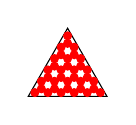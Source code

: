 \coordinate (b1) at (0.000,0.000);
\coordinate (b2) at (1.000,0.000);
\coordinate (b3) at (0.500,0.866);
\draw (b1) -- (b2) -- (b3) --cycle;
\draw[fill,red] (barycentric cs:b1=0.056,b2=0.056,b3=0.889) circle (0.5mm);
\draw[fill,red] (barycentric cs:b1=0.222,b2=0.056,b3=0.722) circle (0.5mm);
\draw[fill,red] (barycentric cs:b1=0.389,b2=0.056,b3=0.556) circle (0.5mm);
\draw[fill,red] (barycentric cs:b1=0.556,b2=0.056,b3=0.389) circle (0.5mm);
\draw[fill,red] (barycentric cs:b1=0.722,b2=0.056,b3=0.222) circle (0.5mm);
\draw[fill,red] (barycentric cs:b1=0.889,b2=0.056,b3=0.056) circle (0.5mm);
\draw[fill,red] (barycentric cs:b1=0.111,b2=0.111,b3=0.778) circle (0.5mm);
\draw[fill,red] (barycentric cs:b1=0.056,b2=0.222,b3=0.722) circle (0.5mm);
\draw[fill,red] (barycentric cs:b1=0.278,b2=0.111,b3=0.611) circle (0.5mm);
\draw[fill,red] (barycentric cs:b1=0.222,b2=0.222,b3=0.556) circle (0.5mm);
\draw[fill,red] (barycentric cs:b1=0.444,b2=0.111,b3=0.444) circle (0.5mm);
\draw[fill,red] (barycentric cs:b1=0.389,b2=0.222,b3=0.389) circle (0.5mm);
\draw[fill,red] (barycentric cs:b1=0.611,b2=0.111,b3=0.278) circle (0.5mm);
\draw[fill,red] (barycentric cs:b1=0.556,b2=0.222,b3=0.222) circle (0.5mm);
\draw[fill,red] (barycentric cs:b1=0.778,b2=0.111,b3=0.111) circle (0.5mm);
\draw[fill,red] (barycentric cs:b1=0.722,b2=0.222,b3=0.056) circle (0.5mm);
\draw[fill,red] (barycentric cs:b1=0.111,b2=0.278,b3=0.611) circle (0.5mm);
\draw[fill,red] (barycentric cs:b1=0.056,b2=0.389,b3=0.556) circle (0.5mm);
\draw[fill,red] (barycentric cs:b1=0.278,b2=0.278,b3=0.444) circle (0.5mm);
\draw[fill,red] (barycentric cs:b1=0.222,b2=0.389,b3=0.389) circle (0.5mm);
\draw[fill,red] (barycentric cs:b1=0.444,b2=0.278,b3=0.278) circle (0.5mm);
\draw[fill,red] (barycentric cs:b1=0.389,b2=0.389,b3=0.222) circle (0.5mm);
\draw[fill,red] (barycentric cs:b1=0.611,b2=0.278,b3=0.111) circle (0.5mm);
\draw[fill,red] (barycentric cs:b1=0.556,b2=0.389,b3=0.056) circle (0.5mm);
\draw[fill,red] (barycentric cs:b1=0.111,b2=0.444,b3=0.444) circle (0.5mm);
\draw[fill,red] (barycentric cs:b1=0.056,b2=0.556,b3=0.389) circle (0.5mm);
\draw[fill,red] (barycentric cs:b1=0.278,b2=0.444,b3=0.278) circle (0.5mm);
\draw[fill,red] (barycentric cs:b1=0.222,b2=0.556,b3=0.222) circle (0.5mm);
\draw[fill,red] (barycentric cs:b1=0.444,b2=0.444,b3=0.111) circle (0.5mm);
\draw[fill,red] (barycentric cs:b1=0.389,b2=0.556,b3=0.056) circle (0.5mm);
\draw[fill,red] (barycentric cs:b1=0.111,b2=0.611,b3=0.278) circle (0.5mm);
\draw[fill,red] (barycentric cs:b1=0.056,b2=0.722,b3=0.222) circle (0.5mm);
\draw[fill,red] (barycentric cs:b1=0.278,b2=0.611,b3=0.111) circle (0.5mm);
\draw[fill,red] (barycentric cs:b1=0.222,b2=0.722,b3=0.056) circle (0.5mm);
\draw[fill,red] (barycentric cs:b1=0.111,b2=0.778,b3=0.111) circle (0.5mm);
\draw[fill,red] (barycentric cs:b1=0.056,b2=0.889,b3=0.056) circle (0.5mm);
